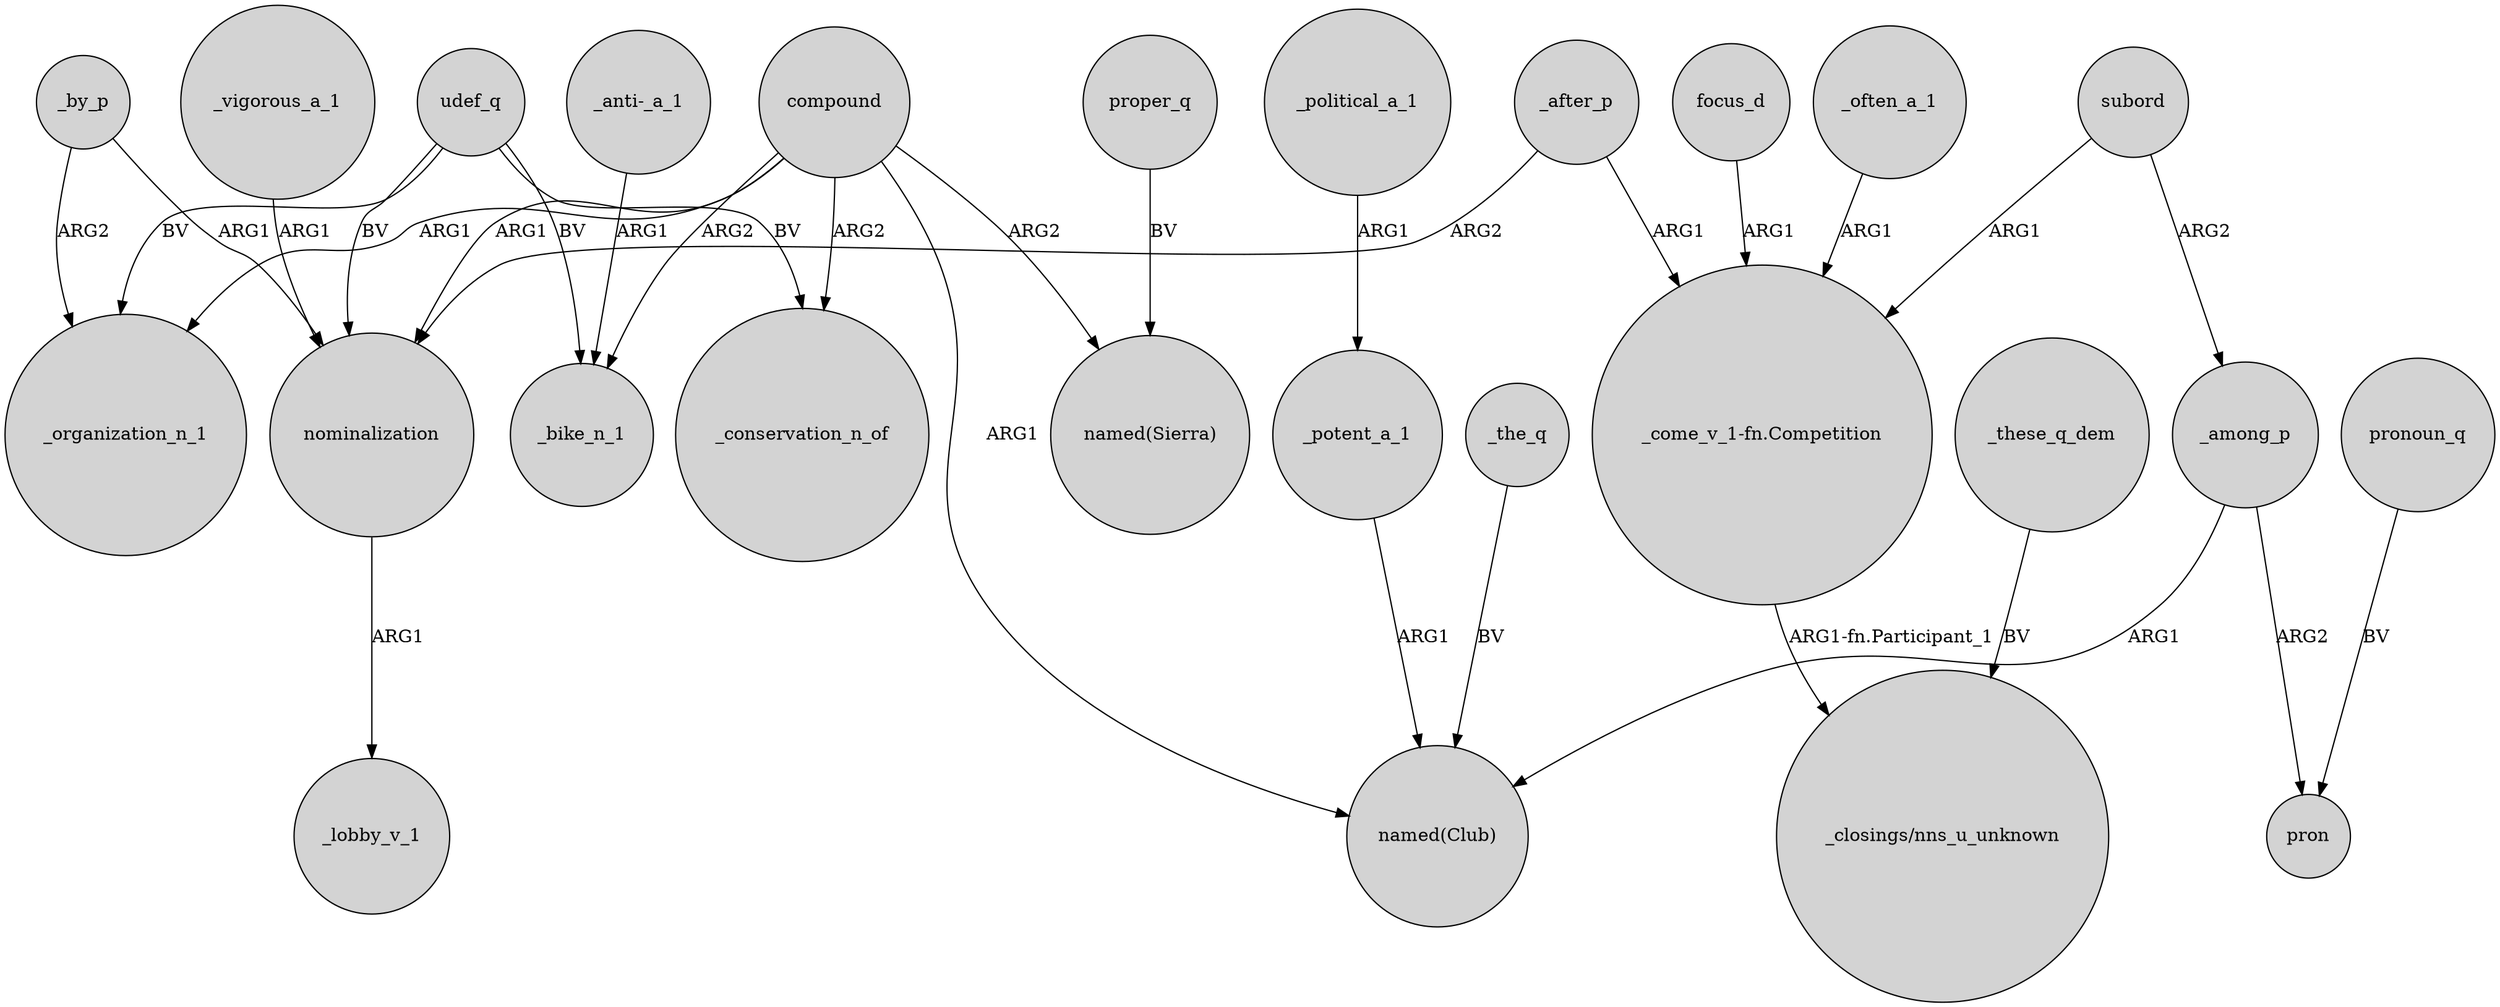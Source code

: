 digraph {
	node [shape=circle style=filled]
	nominalization -> _lobby_v_1 [label=ARG1]
	"_anti-_a_1" -> _bike_n_1 [label=ARG1]
	compound -> _bike_n_1 [label=ARG2]
	udef_q -> nominalization [label=BV]
	udef_q -> _organization_n_1 [label=BV]
	_political_a_1 -> _potent_a_1 [label=ARG1]
	focus_d -> "_come_v_1-fn.Competition" [label=ARG1]
	subord -> "_come_v_1-fn.Competition" [label=ARG1]
	compound -> "named(Sierra)" [label=ARG2]
	_potent_a_1 -> "named(Club)" [label=ARG1]
	udef_q -> _bike_n_1 [label=BV]
	proper_q -> "named(Sierra)" [label=BV]
	compound -> _conservation_n_of [label=ARG2]
	_among_p -> "named(Club)" [label=ARG1]
	_after_p -> nominalization [label=ARG2]
	pronoun_q -> pron [label=BV]
	compound -> nominalization [label=ARG1]
	_the_q -> "named(Club)" [label=BV]
	_by_p -> _organization_n_1 [label=ARG2]
	subord -> _among_p [label=ARG2]
	_by_p -> nominalization [label=ARG1]
	_after_p -> "_come_v_1-fn.Competition" [label=ARG1]
	compound -> _organization_n_1 [label=ARG1]
	"_come_v_1-fn.Competition" -> "_closings/nns_u_unknown" [label="ARG1-fn.Participant_1"]
	_often_a_1 -> "_come_v_1-fn.Competition" [label=ARG1]
	_vigorous_a_1 -> nominalization [label=ARG1]
	_these_q_dem -> "_closings/nns_u_unknown" [label=BV]
	udef_q -> _conservation_n_of [label=BV]
	_among_p -> pron [label=ARG2]
	compound -> "named(Club)" [label=ARG1]
}
